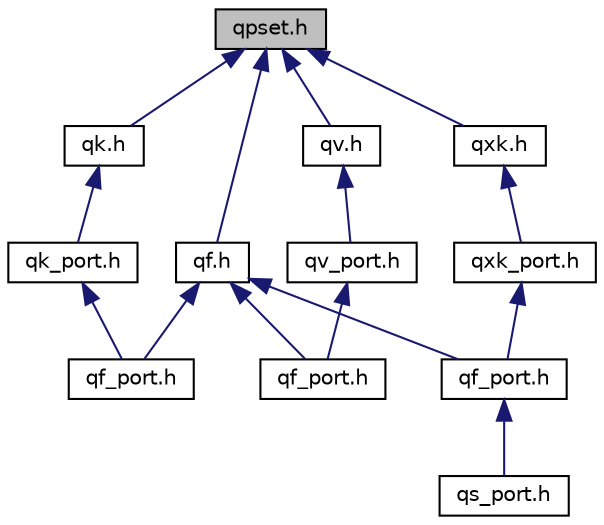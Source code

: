digraph "qpset.h"
{
 // LATEX_PDF_SIZE
  edge [fontname="Helvetica",fontsize="10",labelfontname="Helvetica",labelfontsize="10"];
  node [fontname="Helvetica",fontsize="10",shape=record];
  Node1 [label="qpset.h",height=0.2,width=0.4,color="black", fillcolor="grey75", style="filled", fontcolor="black",tooltip="QP native, platform-independent priority sets of 32 or 64 elements."];
  Node1 -> Node2 [dir="back",color="midnightblue",fontsize="10",style="solid",fontname="Helvetica"];
  Node2 [label="qf.h",height=0.2,width=0.4,color="black", fillcolor="white", style="filled",URL="$qf_8h.html",tooltip="QF/C platform-independent public interface."];
  Node2 -> Node3 [dir="back",color="midnightblue",fontsize="10",style="solid",fontname="Helvetica"];
  Node3 [label="qf_port.h",height=0.2,width=0.4,color="black", fillcolor="white", style="filled",URL="$qk_2qf__port_8h.html",tooltip="QF/C port example for QK, generic C compiler."];
  Node2 -> Node4 [dir="back",color="midnightblue",fontsize="10",style="solid",fontname="Helvetica"];
  Node4 [label="qf_port.h",height=0.2,width=0.4,color="black", fillcolor="white", style="filled",URL="$qv_2qf__port_8h.html",tooltip="QF/C port example for QV, generic C compiler."];
  Node2 -> Node5 [dir="back",color="midnightblue",fontsize="10",style="solid",fontname="Helvetica"];
  Node5 [label="qf_port.h",height=0.2,width=0.4,color="black", fillcolor="white", style="filled",URL="$qxk_2qf__port_8h.html",tooltip="QF/C port example for QXK, generic C compiler."];
  Node5 -> Node6 [dir="back",color="midnightblue",fontsize="10",style="solid",fontname="Helvetica"];
  Node6 [label="qs_port.h",height=0.2,width=0.4,color="black", fillcolor="white", style="filled",URL="$qxk_2qs__port_8h.html",tooltip="QS/C port to a 32-bit CPU and a generic C compiler."];
  Node1 -> Node7 [dir="back",color="midnightblue",fontsize="10",style="solid",fontname="Helvetica"];
  Node7 [label="qk.h",height=0.2,width=0.4,color="black", fillcolor="white", style="filled",URL="$qk_8h.html",tooltip="QK/C (preemptive non-blocking kernel) platform-independent public interface."];
  Node7 -> Node8 [dir="back",color="midnightblue",fontsize="10",style="solid",fontname="Helvetica"];
  Node8 [label="qk_port.h",height=0.2,width=0.4,color="black", fillcolor="white", style="filled",URL="$qk__port_8h.html",tooltip="QK/C port example for a generic C compiler."];
  Node8 -> Node3 [dir="back",color="midnightblue",fontsize="10",style="solid",fontname="Helvetica"];
  Node1 -> Node9 [dir="back",color="midnightblue",fontsize="10",style="solid",fontname="Helvetica"];
  Node9 [label="qv.h",height=0.2,width=0.4,color="black", fillcolor="white", style="filled",URL="$qv_8h.html",tooltip="QV/C (cooperative \"Vanilla\" kernel) platform-independent public interface."];
  Node9 -> Node10 [dir="back",color="midnightblue",fontsize="10",style="solid",fontname="Helvetica"];
  Node10 [label="qv_port.h",height=0.2,width=0.4,color="black", fillcolor="white", style="filled",URL="$qv__port_8h.html",tooltip="QV/C port example for a generic C compiler."];
  Node10 -> Node4 [dir="back",color="midnightblue",fontsize="10",style="solid",fontname="Helvetica"];
  Node1 -> Node11 [dir="back",color="midnightblue",fontsize="10",style="solid",fontname="Helvetica"];
  Node11 [label="qxk.h",height=0.2,width=0.4,color="black", fillcolor="white", style="filled",URL="$qxk_8h.html",tooltip="QXK/C (preemptive dual-mode kernel) platform-independent public interface."];
  Node11 -> Node12 [dir="back",color="midnightblue",fontsize="10",style="solid",fontname="Helvetica"];
  Node12 [label="qxk_port.h",height=0.2,width=0.4,color="black", fillcolor="white", style="filled",URL="$qxk__port_8h.html",tooltip="QXK/C port example for a generic C compiler."];
  Node12 -> Node5 [dir="back",color="midnightblue",fontsize="10",style="solid",fontname="Helvetica"];
}
